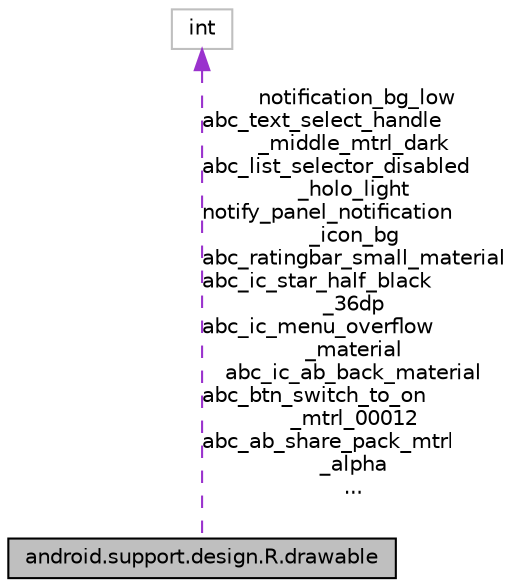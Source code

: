 digraph "android.support.design.R.drawable"
{
 // INTERACTIVE_SVG=YES
 // LATEX_PDF_SIZE
  edge [fontname="Helvetica",fontsize="10",labelfontname="Helvetica",labelfontsize="10"];
  node [fontname="Helvetica",fontsize="10",shape=record];
  Node1 [label="android.support.design.R.drawable",height=0.2,width=0.4,color="black", fillcolor="grey75", style="filled", fontcolor="black",tooltip=" "];
  Node2 -> Node1 [dir="back",color="darkorchid3",fontsize="10",style="dashed",label=" notification_bg_low\nabc_text_select_handle\l_middle_mtrl_dark\nabc_list_selector_disabled\l_holo_light\nnotify_panel_notification\l_icon_bg\nabc_ratingbar_small_material\nabc_ic_star_half_black\l_36dp\nabc_ic_menu_overflow\l_material\nabc_ic_ab_back_material\nabc_btn_switch_to_on\l_mtrl_00012\nabc_ab_share_pack_mtrl\l_alpha\n..." ,fontname="Helvetica"];
  Node2 [label="int",height=0.2,width=0.4,color="grey75", fillcolor="white", style="filled",tooltip=" "];
}
